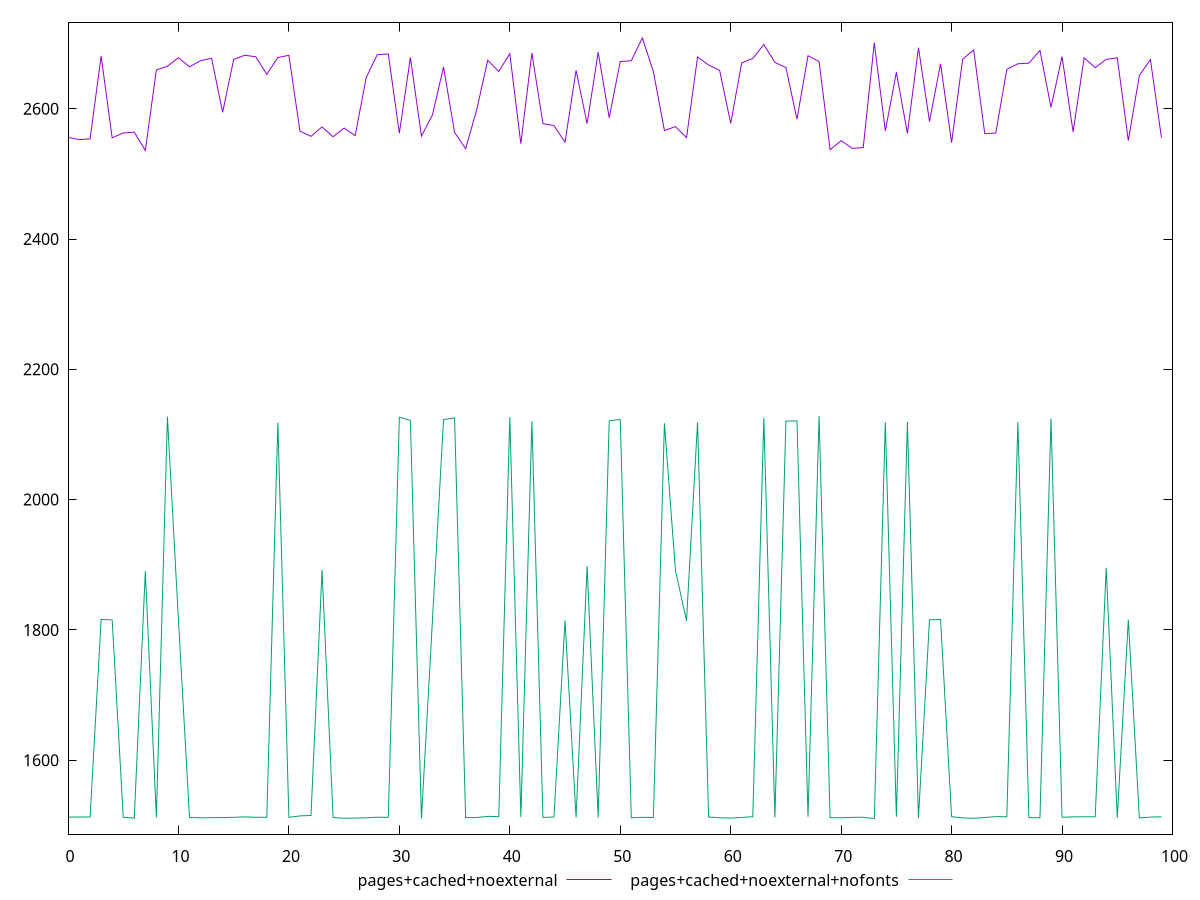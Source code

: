 reset
set terminal svg size 640, 500 enhanced background rgb 'white'
set output "reprap/speed-index/comparison/line/5_vs_6.svg"

$pagesCachedNoexternal <<EOF
0 2556.0748562701433
1 2552.636493232886
2 2553.6707303056264
3 2680.7050852068905
4 2555.319737204547
5 2562.780966046617
6 2564.0441069298686
7 2535.8910934574023
8 2659.454031847287
9 2665.1970223368407
10 2678.3595339992753
11 2664.3172216072167
12 2673.849289757615
13 2677.435547456665
14 2594.4948986982276
15 2675.5766450414403
16 2682.046768441598
17 2679.7990169031955
18 2652.879780155217
19 2678.553074940021
20 2682.0307800341675
21 2565.5413066463466
22 2557.609351900871
23 2572.034736105286
24 2557.0373197819763
25 2570.315460603451
26 2558.679055275209
27 2647.897187222247
28 2683.0030723373025
29 2684.059010287862
30 2562.3407850711887
31 2678.6755707067746
32 2557.856446709888
33 2590.8205877883784
34 2664.0709646335476
35 2563.7349727828905
36 2538.7091071380655
37 2597.9750077496046
38 2674.461380221601
39 2657.109691798353
40 2684.4527157860607
41 2546.3293629055843
42 2685.450989006483
43 2577.112441156031
44 2574.1361314727046
45 2548.624666851664
46 2658.900001397914
47 2577.1776131415377
48 2686.715362084708
49 2586.2458105260343
50 2672.543160066502
51 2673.6514540595863
52 2708.7153539910373
53 2656.989375343991
54 2566.6502841810425
55 2572.5087949061617
56 2555.5307659303585
57 2679.5107852702877
58 2667.098274569821
59 2658.8368377564725
60 2577.4806761189384
61 2670.492570338453
62 2677.1225439208533
63 2698.518953410298
64 2671.2025577348227
65 2663.151284161009
66 2583.861391436438
67 2681.3459953717675
68 2672.424333638226
69 2537.0509359193206
70 2550.9592490762134
71 2539.1449610053096
72 2540.451984061168
73 2701.198737714373
74 2566.0699971182485
75 2655.9226126346794
76 2562.165065460215
77 2693.6875593345017
78 2580.483133315085
79 2668.9719733740285
80 2547.846047447946
81 2675.9086631557307
82 2690.3693646710735
83 2561.8344356088683
84 2562.6823182158346
85 2660.379873957428
86 2669.006646223083
87 2669.927440014781
88 2689.5811500788877
89 2602.0475242917546
90 2680.1271677249947
91 2564.5008504856655
92 2678.101785863176
93 2663.099511168169
94 2675.761105516611
95 2678.2093270707155
96 2551.156428565564
97 2650.9658338562995
98 2675.6046984548534
99 2555.604571353092
EOF

$pagesCachedNoexternalNofonts <<EOF
0 1512.5450999999998
1 1512.7898
2 1512.7122999999997
3 1815.9706999999999
4 1815.3698
5 1512.3962
6 1511.0292
7 1889.9069499999996
8 1511.8717000000001
9 2127.5266000000006
10 1814.8539
11 1512.0697
12 1511.4937
13 1511.7517
14 1511.9356
15 1512.2756999999997
16 1512.9938000000002
17 1512.3415
18 1512.2648
19 2118.01035
20 1512.3009
21 1514.4204000000002
22 1515.0818
23 1891.9956499999998
24 1511.8365
25 1510.7986
26 1511.0933
27 1511.6677
28 1512.3692
29 1512.3165000000004
30 2126.52275
31 2121.58605
32 1510.5582
33 1816.0124
34 2122.8513
35 2125.3681500000002
36 1511.7137000000002
37 1511.9260000000002
38 1513.7508
39 1513.3195999999998
40 2126.5461
41 1512.7401000000002
42 2120.2714
43 1512.0814
44 1512.7191
45 1814.4798
46 1512.1834
47 1898.0655000000002
48 1511.9084999999998
49 2121.0107
50 2122.9211999999998
51 1511.5583
52 1512.2967999999998
53 1511.9845
54 2117.1429000000007
55 1890.9090999999996
56 1814.272
57 2118.63865
58 1512.7432
59 1511.5524
60 1511.1264
61 1512.0600999999997
62 1513.3143
63 2125.46445
64 1512.0946
65 2120.4595999999997
66 2120.87775
67 1513.1734999999999
68 2127.8655
69 1511.7476000000004
70 1511.5095999999999
71 1512.1618999999996
72 1512.3959
73 1510.4286000000002
74 2118.7026499999997
75 1513.1163
76 2119.2700999999997
77 1511.0492999999997
78 1815.5373
79 1815.9814999999999
80 1513.3328000000001
81 1511.3780000000002
82 1510.7871
83 1512.0085
84 1513.3778000000002
85 1513.0617
86 2118.78495
87 1511.7861999999998
88 1511.5686
89 2124.34705
90 1512.3790999999999
91 1512.9732999999999
92 1513.0808000000002
93 1513.1664
94 1895.1799500000002
95 1511.5045999999995
96 1815.7525000000003
97 1511.1965
98 1512.6099999999997
99 1513.0369999999998
EOF

set key outside below
set yrange [1486.4628649201795:2732.681089070858]

plot \
  $pagesCachedNoexternal title "pages+cached+noexternal" with line, \
  $pagesCachedNoexternalNofonts title "pages+cached+noexternal+nofonts" with line, \


reset